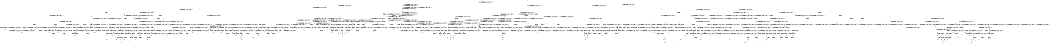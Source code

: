 digraph BCG {
size = "7, 10.5";
center = TRUE;
node [shape = circle];
0 [peripheries = 2];
0 -> 1 [label = "EX !0 !ATOMIC_EXCH_BRANCH (1, +1, TRUE, +1, 1, FALSE) !{}"];
0 -> 2 [label = "EX !2 !ATOMIC_EXCH_BRANCH (1, +1, TRUE, +0, 3, TRUE) !{}"];
0 -> 3 [label = "EX !1 !ATOMIC_EXCH_BRANCH (1, +0, TRUE, +0, 1, TRUE) !{}"];
1 -> 4 [label = "EX !2 !ATOMIC_EXCH_BRANCH (1, +1, TRUE, +0, 3, FALSE) !{0}"];
1 -> 5 [label = "EX !1 !ATOMIC_EXCH_BRANCH (1, +0, TRUE, +0, 1, FALSE) !{0}"];
1 -> 6 [label = "TERMINATE !0"];
2 -> 7 [label = "EX !0 !ATOMIC_EXCH_BRANCH (1, +1, TRUE, +1, 1, TRUE) !{0, 1, 2}"];
2 -> 8 [label = "EX !1 !ATOMIC_EXCH_BRANCH (1, +0, TRUE, +0, 1, FALSE) !{0, 1, 2}"];
2 -> 9 [label = "TERMINATE !2"];
2 -> 10 [label = "EX !0 !ATOMIC_EXCH_BRANCH (1, +1, TRUE, +1, 1, TRUE) !{0, 1, 2}"];
3 -> 11 [label = "EX !1 !ATOMIC_EXCH_BRANCH (1, +0, TRUE, +0, 1, TRUE) !{0, 1}"];
3 -> 12 [label = "EX !0 !ATOMIC_EXCH_BRANCH (1, +1, TRUE, +1, 1, FALSE) !{0, 1}"];
3 -> 13 [label = "EX !2 !ATOMIC_EXCH_BRANCH (1, +1, TRUE, +0, 3, TRUE) !{0, 1}"];
3 -> 14 [label = "EX !0 !ATOMIC_EXCH_BRANCH (1, +1, TRUE, +1, 1, FALSE) !{0, 1}"];
4 -> 15 [label = "EX !2 !ATOMIC_EXCH_BRANCH (1, +0, FALSE, +1, 1, TRUE) !{0, 1, 2}"];
4 -> 16 [label = "EX !1 !ATOMIC_EXCH_BRANCH (1, +0, TRUE, +0, 1, FALSE) !{0, 1, 2}"];
4 -> 17 [label = "TERMINATE !0"];
5 -> 18 [label = "EX !2 !ATOMIC_EXCH_BRANCH (1, +1, TRUE, +0, 3, TRUE) !{0, 1}"];
5 -> 19 [label = "TERMINATE !0"];
5 -> 20 [label = "TERMINATE !1"];
6 -> 21 [label = "EX !2 !ATOMIC_EXCH_BRANCH (1, +1, TRUE, +0, 3, FALSE) !{}"];
6 -> 22 [label = "EX !1 !ATOMIC_EXCH_BRANCH (1, +0, TRUE, +0, 1, FALSE) !{}"];
7 -> 7 [label = "EX !0 !ATOMIC_EXCH_BRANCH (1, +1, TRUE, +1, 1, TRUE) !{0, 1, 2}"];
7 -> 23 [label = "EX !1 !ATOMIC_EXCH_BRANCH (1, +0, TRUE, +0, 1, FALSE) !{0, 1, 2}"];
7 -> 24 [label = "TERMINATE !2"];
7 -> 10 [label = "EX !0 !ATOMIC_EXCH_BRANCH (1, +1, TRUE, +1, 1, TRUE) !{0, 1, 2}"];
8 -> 25 [label = "EX !0 !ATOMIC_EXCH_BRANCH (1, +1, TRUE, +1, 1, FALSE) !{0, 1, 2}"];
8 -> 26 [label = "TERMINATE !2"];
8 -> 27 [label = "TERMINATE !1"];
8 -> 28 [label = "EX !0 !ATOMIC_EXCH_BRANCH (1, +1, TRUE, +1, 1, FALSE) !{0, 1, 2}"];
9 -> 29 [label = "EX !0 !ATOMIC_EXCH_BRANCH (1, +1, TRUE, +1, 1, TRUE) !{0, 1}"];
9 -> 30 [label = "EX !1 !ATOMIC_EXCH_BRANCH (1, +0, TRUE, +0, 1, FALSE) !{0, 1}"];
9 -> 31 [label = "EX !0 !ATOMIC_EXCH_BRANCH (1, +1, TRUE, +1, 1, TRUE) !{0, 1}"];
10 -> 32 [label = "EX !1 !ATOMIC_EXCH_BRANCH (1, +0, TRUE, +0, 1, FALSE) !{0, 1, 2}"];
10 -> 10 [label = "EX !0 !ATOMIC_EXCH_BRANCH (1, +1, TRUE, +1, 1, TRUE) !{0, 1, 2}"];
10 -> 33 [label = "EX !1 !ATOMIC_EXCH_BRANCH (1, +0, TRUE, +0, 1, FALSE) !{0, 1, 2}"];
10 -> 34 [label = "TERMINATE !2"];
11 -> 11 [label = "EX !1 !ATOMIC_EXCH_BRANCH (1, +0, TRUE, +0, 1, TRUE) !{0, 1}"];
11 -> 12 [label = "EX !0 !ATOMIC_EXCH_BRANCH (1, +1, TRUE, +1, 1, FALSE) !{0, 1}"];
11 -> 13 [label = "EX !2 !ATOMIC_EXCH_BRANCH (1, +1, TRUE, +0, 3, TRUE) !{0, 1}"];
11 -> 14 [label = "EX !0 !ATOMIC_EXCH_BRANCH (1, +1, TRUE, +1, 1, FALSE) !{0, 1}"];
12 -> 35 [label = "EX !1 !ATOMIC_EXCH_BRANCH (1, +0, TRUE, +0, 1, FALSE) !{0, 1}"];
12 -> 36 [label = "EX !2 !ATOMIC_EXCH_BRANCH (1, +1, TRUE, +0, 3, FALSE) !{0, 1}"];
12 -> 37 [label = "TERMINATE !0"];
13 -> 8 [label = "EX !1 !ATOMIC_EXCH_BRANCH (1, +0, TRUE, +0, 1, FALSE) !{0, 1, 2}"];
13 -> 38 [label = "EX !0 !ATOMIC_EXCH_BRANCH (1, +1, TRUE, +1, 1, TRUE) !{0, 1, 2}"];
13 -> 39 [label = "TERMINATE !2"];
13 -> 40 [label = "EX !0 !ATOMIC_EXCH_BRANCH (1, +1, TRUE, +1, 1, TRUE) !{0, 1, 2}"];
14 -> 41 [label = "EX !1 !ATOMIC_EXCH_BRANCH (1, +0, TRUE, +0, 1, FALSE) !{0, 1}"];
14 -> 42 [label = "EX !1 !ATOMIC_EXCH_BRANCH (1, +0, TRUE, +0, 1, FALSE) !{0, 1}"];
14 -> 43 [label = "EX !2 !ATOMIC_EXCH_BRANCH (1, +1, TRUE, +0, 3, FALSE) !{0, 1}"];
14 -> 44 [label = "TERMINATE !0"];
15 -> 45 [label = "EX !2 !ATOMIC_EXCH_BRANCH (1, +1, TRUE, +0, 3, FALSE) !{0, 1, 2}"];
15 -> 46 [label = "EX !1 !ATOMIC_EXCH_BRANCH (1, +0, TRUE, +0, 1, FALSE) !{0, 1, 2}"];
15 -> 47 [label = "TERMINATE !0"];
16 -> 48 [label = "EX !2 !ATOMIC_EXCH_BRANCH (1, +0, FALSE, +1, 1, FALSE) !{0, 1, 2}"];
16 -> 49 [label = "TERMINATE !0"];
16 -> 50 [label = "TERMINATE !1"];
17 -> 51 [label = "EX !2 !ATOMIC_EXCH_BRANCH (1, +0, FALSE, +1, 1, TRUE) !{1, 2}"];
17 -> 52 [label = "EX !1 !ATOMIC_EXCH_BRANCH (1, +0, TRUE, +0, 1, FALSE) !{1, 2}"];
17 -> 53 [label = "EX !1 !ATOMIC_EXCH_BRANCH (1, +0, TRUE, +0, 1, FALSE) !{1, 2}"];
18 -> 54 [label = "TERMINATE !0"];
18 -> 55 [label = "TERMINATE !2"];
18 -> 56 [label = "TERMINATE !1"];
19 -> 57 [label = "EX !2 !ATOMIC_EXCH_BRANCH (1, +1, TRUE, +0, 3, TRUE) !{1}"];
19 -> 58 [label = "TERMINATE !1"];
20 -> 59 [label = "EX !2 !ATOMIC_EXCH_BRANCH (1, +1, TRUE, +0, 3, TRUE) !{0}"];
20 -> 60 [label = "TERMINATE !0"];
21 -> 51 [label = "EX !2 !ATOMIC_EXCH_BRANCH (1, +0, FALSE, +1, 1, TRUE) !{1, 2}"];
21 -> 52 [label = "EX !1 !ATOMIC_EXCH_BRANCH (1, +0, TRUE, +0, 1, FALSE) !{1, 2}"];
21 -> 53 [label = "EX !1 !ATOMIC_EXCH_BRANCH (1, +0, TRUE, +0, 1, FALSE) !{1, 2}"];
22 -> 57 [label = "EX !2 !ATOMIC_EXCH_BRANCH (1, +1, TRUE, +0, 3, TRUE) !{1}"];
22 -> 58 [label = "TERMINATE !1"];
23 -> 25 [label = "EX !0 !ATOMIC_EXCH_BRANCH (1, +1, TRUE, +1, 1, FALSE) !{0, 1, 2}"];
23 -> 61 [label = "TERMINATE !2"];
23 -> 62 [label = "TERMINATE !1"];
23 -> 28 [label = "EX !0 !ATOMIC_EXCH_BRANCH (1, +1, TRUE, +1, 1, FALSE) !{0, 1, 2}"];
24 -> 29 [label = "EX !0 !ATOMIC_EXCH_BRANCH (1, +1, TRUE, +1, 1, TRUE) !{0, 1}"];
24 -> 63 [label = "EX !1 !ATOMIC_EXCH_BRANCH (1, +0, TRUE, +0, 1, FALSE) !{0, 1}"];
24 -> 31 [label = "EX !0 !ATOMIC_EXCH_BRANCH (1, +1, TRUE, +1, 1, TRUE) !{0, 1}"];
25 -> 54 [label = "TERMINATE !0"];
25 -> 55 [label = "TERMINATE !2"];
25 -> 56 [label = "TERMINATE !1"];
26 -> 64 [label = "EX !0 !ATOMIC_EXCH_BRANCH (1, +1, TRUE, +1, 1, FALSE) !{0, 1}"];
26 -> 65 [label = "TERMINATE !1"];
26 -> 66 [label = "EX !0 !ATOMIC_EXCH_BRANCH (1, +1, TRUE, +1, 1, FALSE) !{0, 1}"];
27 -> 67 [label = "EX !0 !ATOMIC_EXCH_BRANCH (1, +1, TRUE, +1, 1, FALSE) !{0, 2}"];
27 -> 68 [label = "TERMINATE !2"];
27 -> 69 [label = "EX !0 !ATOMIC_EXCH_BRANCH (1, +1, TRUE, +1, 1, FALSE) !{0, 2}"];
28 -> 70 [label = "TERMINATE !0"];
28 -> 71 [label = "TERMINATE !2"];
28 -> 72 [label = "TERMINATE !1"];
29 -> 29 [label = "EX !0 !ATOMIC_EXCH_BRANCH (1, +1, TRUE, +1, 1, TRUE) !{0, 1}"];
29 -> 63 [label = "EX !1 !ATOMIC_EXCH_BRANCH (1, +0, TRUE, +0, 1, FALSE) !{0, 1}"];
29 -> 31 [label = "EX !0 !ATOMIC_EXCH_BRANCH (1, +1, TRUE, +1, 1, TRUE) !{0, 1}"];
30 -> 64 [label = "EX !0 !ATOMIC_EXCH_BRANCH (1, +1, TRUE, +1, 1, FALSE) !{0, 1}"];
30 -> 65 [label = "TERMINATE !1"];
30 -> 66 [label = "EX !0 !ATOMIC_EXCH_BRANCH (1, +1, TRUE, +1, 1, FALSE) !{0, 1}"];
31 -> 73 [label = "EX !1 !ATOMIC_EXCH_BRANCH (1, +0, TRUE, +0, 1, FALSE) !{0, 1}"];
31 -> 31 [label = "EX !0 !ATOMIC_EXCH_BRANCH (1, +1, TRUE, +1, 1, TRUE) !{0, 1}"];
31 -> 74 [label = "EX !1 !ATOMIC_EXCH_BRANCH (1, +0, TRUE, +0, 1, FALSE) !{0, 1}"];
32 -> 75 [label = "EX !0 !ATOMIC_EXCH_BRANCH (1, +1, TRUE, +1, 1, FALSE) !{0, 1, 2}"];
32 -> 76 [label = "TERMINATE !2"];
32 -> 77 [label = "TERMINATE !1"];
33 -> 28 [label = "EX !0 !ATOMIC_EXCH_BRANCH (1, +1, TRUE, +1, 1, FALSE) !{0, 1, 2}"];
33 -> 78 [label = "TERMINATE !2"];
33 -> 79 [label = "TERMINATE !1"];
34 -> 80 [label = "EX !0 !ATOMIC_EXCH_BRANCH (1, +1, TRUE, +1, 1, TRUE) !{0, 1}"];
34 -> 81 [label = "EX !1 !ATOMIC_EXCH_BRANCH (1, +0, TRUE, +0, 1, FALSE) !{0, 1}"];
35 -> 18 [label = "EX !2 !ATOMIC_EXCH_BRANCH (1, +1, TRUE, +0, 3, TRUE) !{0, 1}"];
35 -> 19 [label = "TERMINATE !0"];
35 -> 20 [label = "TERMINATE !1"];
36 -> 16 [label = "EX !1 !ATOMIC_EXCH_BRANCH (1, +0, TRUE, +0, 1, FALSE) !{0, 1, 2}"];
36 -> 82 [label = "EX !2 !ATOMIC_EXCH_BRANCH (1, +0, FALSE, +1, 1, TRUE) !{0, 1, 2}"];
36 -> 83 [label = "TERMINATE !0"];
37 -> 84 [label = "EX !1 !ATOMIC_EXCH_BRANCH (1, +0, TRUE, +0, 1, FALSE) !{1}"];
37 -> 85 [label = "EX !2 !ATOMIC_EXCH_BRANCH (1, +1, TRUE, +0, 3, FALSE) !{1}"];
37 -> 86 [label = "EX !1 !ATOMIC_EXCH_BRANCH (1, +0, TRUE, +0, 1, FALSE) !{1}"];
38 -> 38 [label = "EX !0 !ATOMIC_EXCH_BRANCH (1, +1, TRUE, +1, 1, TRUE) !{0, 1, 2}"];
38 -> 23 [label = "EX !1 !ATOMIC_EXCH_BRANCH (1, +0, TRUE, +0, 1, FALSE) !{0, 1, 2}"];
38 -> 87 [label = "TERMINATE !2"];
38 -> 40 [label = "EX !0 !ATOMIC_EXCH_BRANCH (1, +1, TRUE, +1, 1, TRUE) !{0, 1, 2}"];
39 -> 30 [label = "EX !1 !ATOMIC_EXCH_BRANCH (1, +0, TRUE, +0, 1, FALSE) !{0, 1}"];
39 -> 88 [label = "EX !0 !ATOMIC_EXCH_BRANCH (1, +1, TRUE, +1, 1, TRUE) !{0, 1}"];
39 -> 89 [label = "EX !0 !ATOMIC_EXCH_BRANCH (1, +1, TRUE, +1, 1, TRUE) !{0, 1}"];
40 -> 32 [label = "EX !1 !ATOMIC_EXCH_BRANCH (1, +0, TRUE, +0, 1, FALSE) !{0, 1, 2}"];
40 -> 40 [label = "EX !0 !ATOMIC_EXCH_BRANCH (1, +1, TRUE, +1, 1, TRUE) !{0, 1, 2}"];
40 -> 33 [label = "EX !1 !ATOMIC_EXCH_BRANCH (1, +0, TRUE, +0, 1, FALSE) !{0, 1, 2}"];
40 -> 90 [label = "TERMINATE !2"];
41 -> 91 [label = "EX !2 !ATOMIC_EXCH_BRANCH (1, +1, TRUE, +0, 3, TRUE) !{0, 1}"];
41 -> 92 [label = "TERMINATE !0"];
41 -> 93 [label = "TERMINATE !1"];
42 -> 94 [label = "EX !2 !ATOMIC_EXCH_BRANCH (1, +1, TRUE, +0, 3, TRUE) !{0, 1}"];
42 -> 95 [label = "TERMINATE !0"];
42 -> 96 [label = "TERMINATE !1"];
43 -> 97 [label = "EX !1 !ATOMIC_EXCH_BRANCH (1, +0, TRUE, +0, 1, FALSE) !{0, 1, 2}"];
43 -> 98 [label = "EX !2 !ATOMIC_EXCH_BRANCH (1, +0, FALSE, +1, 1, TRUE) !{0, 1, 2}"];
43 -> 99 [label = "TERMINATE !0"];
44 -> 100 [label = "EX !1 !ATOMIC_EXCH_BRANCH (1, +0, TRUE, +0, 1, FALSE) !{1}"];
44 -> 101 [label = "EX !2 !ATOMIC_EXCH_BRANCH (1, +1, TRUE, +0, 3, FALSE) !{1}"];
45 -> 15 [label = "EX !2 !ATOMIC_EXCH_BRANCH (1, +0, FALSE, +1, 1, TRUE) !{0, 1, 2}"];
45 -> 16 [label = "EX !1 !ATOMIC_EXCH_BRANCH (1, +0, TRUE, +0, 1, FALSE) !{0, 1, 2}"];
45 -> 17 [label = "TERMINATE !0"];
46 -> 25 [label = "EX !2 !ATOMIC_EXCH_BRANCH (1, +1, TRUE, +0, 3, TRUE) !{0, 1, 2}"];
46 -> 102 [label = "TERMINATE !0"];
46 -> 103 [label = "TERMINATE !1"];
47 -> 104 [label = "EX !2 !ATOMIC_EXCH_BRANCH (1, +1, TRUE, +0, 3, FALSE) !{1, 2}"];
47 -> 105 [label = "EX !1 !ATOMIC_EXCH_BRANCH (1, +0, TRUE, +0, 1, FALSE) !{1, 2}"];
47 -> 106 [label = "EX !1 !ATOMIC_EXCH_BRANCH (1, +0, TRUE, +0, 1, FALSE) !{1, 2}"];
48 -> 107 [label = "TERMINATE !0"];
48 -> 108 [label = "TERMINATE !2"];
48 -> 109 [label = "TERMINATE !1"];
49 -> 110 [label = "EX !2 !ATOMIC_EXCH_BRANCH (1, +0, FALSE, +1, 1, FALSE) !{1, 2}"];
49 -> 111 [label = "TERMINATE !1"];
50 -> 112 [label = "EX !2 !ATOMIC_EXCH_BRANCH (1, +0, FALSE, +1, 1, FALSE) !{0, 2}"];
50 -> 113 [label = "TERMINATE !0"];
51 -> 104 [label = "EX !2 !ATOMIC_EXCH_BRANCH (1, +1, TRUE, +0, 3, FALSE) !{1, 2}"];
51 -> 105 [label = "EX !1 !ATOMIC_EXCH_BRANCH (1, +0, TRUE, +0, 1, FALSE) !{1, 2}"];
51 -> 106 [label = "EX !1 !ATOMIC_EXCH_BRANCH (1, +0, TRUE, +0, 1, FALSE) !{1, 2}"];
52 -> 110 [label = "EX !2 !ATOMIC_EXCH_BRANCH (1, +0, FALSE, +1, 1, FALSE) !{1, 2}"];
52 -> 111 [label = "TERMINATE !1"];
53 -> 114 [label = "EX !2 !ATOMIC_EXCH_BRANCH (1, +0, FALSE, +1, 1, FALSE) !{1, 2}"];
53 -> 115 [label = "EX !2 !ATOMIC_EXCH_BRANCH (1, +0, FALSE, +1, 1, FALSE) !{1, 2}"];
53 -> 116 [label = "TERMINATE !1"];
54 -> 117 [label = "TERMINATE !2"];
54 -> 118 [label = "TERMINATE !1"];
55 -> 119 [label = "TERMINATE !0"];
55 -> 120 [label = "TERMINATE !1"];
56 -> 121 [label = "TERMINATE !0"];
56 -> 122 [label = "TERMINATE !2"];
57 -> 117 [label = "TERMINATE !2"];
57 -> 118 [label = "TERMINATE !1"];
58 -> 123 [label = "EX !2 !ATOMIC_EXCH_BRANCH (1, +1, TRUE, +0, 3, TRUE) !{}"];
59 -> 121 [label = "TERMINATE !0"];
59 -> 122 [label = "TERMINATE !2"];
60 -> 123 [label = "EX !2 !ATOMIC_EXCH_BRANCH (1, +1, TRUE, +0, 3, TRUE) !{}"];
61 -> 64 [label = "EX !0 !ATOMIC_EXCH_BRANCH (1, +1, TRUE, +1, 1, FALSE) !{0, 1}"];
61 -> 124 [label = "TERMINATE !1"];
61 -> 66 [label = "EX !0 !ATOMIC_EXCH_BRANCH (1, +1, TRUE, +1, 1, FALSE) !{0, 1}"];
62 -> 67 [label = "EX !0 !ATOMIC_EXCH_BRANCH (1, +1, TRUE, +1, 1, FALSE) !{0, 2}"];
62 -> 125 [label = "TERMINATE !2"];
62 -> 69 [label = "EX !0 !ATOMIC_EXCH_BRANCH (1, +1, TRUE, +1, 1, FALSE) !{0, 2}"];
63 -> 64 [label = "EX !0 !ATOMIC_EXCH_BRANCH (1, +1, TRUE, +1, 1, FALSE) !{0, 1}"];
63 -> 124 [label = "TERMINATE !1"];
63 -> 66 [label = "EX !0 !ATOMIC_EXCH_BRANCH (1, +1, TRUE, +1, 1, FALSE) !{0, 1}"];
64 -> 119 [label = "TERMINATE !0"];
64 -> 120 [label = "TERMINATE !1"];
65 -> 126 [label = "EX !0 !ATOMIC_EXCH_BRANCH (1, +1, TRUE, +1, 1, FALSE) !{0}"];
65 -> 127 [label = "EX !0 !ATOMIC_EXCH_BRANCH (1, +1, TRUE, +1, 1, FALSE) !{0}"];
66 -> 128 [label = "TERMINATE !0"];
66 -> 129 [label = "TERMINATE !1"];
67 -> 121 [label = "TERMINATE !0"];
67 -> 122 [label = "TERMINATE !2"];
68 -> 126 [label = "EX !0 !ATOMIC_EXCH_BRANCH (1, +1, TRUE, +1, 1, FALSE) !{0}"];
68 -> 127 [label = "EX !0 !ATOMIC_EXCH_BRANCH (1, +1, TRUE, +1, 1, FALSE) !{0}"];
69 -> 130 [label = "TERMINATE !0"];
69 -> 131 [label = "TERMINATE !2"];
70 -> 132 [label = "TERMINATE !2"];
70 -> 133 [label = "TERMINATE !1"];
71 -> 134 [label = "TERMINATE !0"];
71 -> 135 [label = "TERMINATE !1"];
72 -> 136 [label = "TERMINATE !0"];
72 -> 137 [label = "TERMINATE !2"];
73 -> 138 [label = "EX !0 !ATOMIC_EXCH_BRANCH (1, +1, TRUE, +1, 1, FALSE) !{0, 1}"];
73 -> 139 [label = "TERMINATE !1"];
73 -> 66 [label = "EX !0 !ATOMIC_EXCH_BRANCH (1, +1, TRUE, +1, 1, FALSE) !{0, 1}"];
74 -> 66 [label = "EX !0 !ATOMIC_EXCH_BRANCH (1, +1, TRUE, +1, 1, FALSE) !{0, 1}"];
74 -> 140 [label = "TERMINATE !1"];
75 -> 141 [label = "TERMINATE !0"];
75 -> 142 [label = "TERMINATE !2"];
75 -> 143 [label = "TERMINATE !1"];
76 -> 144 [label = "EX !0 !ATOMIC_EXCH_BRANCH (1, +1, TRUE, +1, 1, FALSE) !{0, 1}"];
76 -> 145 [label = "TERMINATE !1"];
77 -> 146 [label = "EX !0 !ATOMIC_EXCH_BRANCH (1, +1, TRUE, +1, 1, FALSE) !{0, 2}"];
77 -> 147 [label = "TERMINATE !2"];
78 -> 148 [label = "EX !0 !ATOMIC_EXCH_BRANCH (1, +1, TRUE, +1, 1, FALSE) !{0, 1}"];
78 -> 149 [label = "TERMINATE !1"];
79 -> 150 [label = "EX !0 !ATOMIC_EXCH_BRANCH (1, +1, TRUE, +1, 1, FALSE) !{0, 2}"];
79 -> 151 [label = "TERMINATE !2"];
80 -> 80 [label = "EX !0 !ATOMIC_EXCH_BRANCH (1, +1, TRUE, +1, 1, TRUE) !{0, 1}"];
80 -> 81 [label = "EX !1 !ATOMIC_EXCH_BRANCH (1, +0, TRUE, +0, 1, FALSE) !{0, 1}"];
81 -> 148 [label = "EX !0 !ATOMIC_EXCH_BRANCH (1, +1, TRUE, +1, 1, FALSE) !{0, 1}"];
81 -> 149 [label = "TERMINATE !1"];
82 -> 46 [label = "EX !1 !ATOMIC_EXCH_BRANCH (1, +0, TRUE, +0, 1, FALSE) !{0, 1, 2}"];
82 -> 152 [label = "EX !2 !ATOMIC_EXCH_BRANCH (1, +1, TRUE, +0, 3, FALSE) !{0, 1, 2}"];
82 -> 153 [label = "TERMINATE !0"];
83 -> 52 [label = "EX !1 !ATOMIC_EXCH_BRANCH (1, +0, TRUE, +0, 1, FALSE) !{1, 2}"];
83 -> 154 [label = "EX !2 !ATOMIC_EXCH_BRANCH (1, +0, FALSE, +1, 1, TRUE) !{1, 2}"];
83 -> 53 [label = "EX !1 !ATOMIC_EXCH_BRANCH (1, +0, TRUE, +0, 1, FALSE) !{1, 2}"];
84 -> 57 [label = "EX !2 !ATOMIC_EXCH_BRANCH (1, +1, TRUE, +0, 3, TRUE) !{1}"];
84 -> 58 [label = "TERMINATE !1"];
85 -> 52 [label = "EX !1 !ATOMIC_EXCH_BRANCH (1, +0, TRUE, +0, 1, FALSE) !{1, 2}"];
85 -> 154 [label = "EX !2 !ATOMIC_EXCH_BRANCH (1, +0, FALSE, +1, 1, TRUE) !{1, 2}"];
85 -> 53 [label = "EX !1 !ATOMIC_EXCH_BRANCH (1, +0, TRUE, +0, 1, FALSE) !{1, 2}"];
86 -> 155 [label = "EX !2 !ATOMIC_EXCH_BRANCH (1, +1, TRUE, +0, 3, TRUE) !{1}"];
86 -> 156 [label = "TERMINATE !1"];
87 -> 88 [label = "EX !0 !ATOMIC_EXCH_BRANCH (1, +1, TRUE, +1, 1, TRUE) !{0, 1}"];
87 -> 63 [label = "EX !1 !ATOMIC_EXCH_BRANCH (1, +0, TRUE, +0, 1, FALSE) !{0, 1}"];
87 -> 89 [label = "EX !0 !ATOMIC_EXCH_BRANCH (1, +1, TRUE, +1, 1, TRUE) !{0, 1}"];
88 -> 88 [label = "EX !0 !ATOMIC_EXCH_BRANCH (1, +1, TRUE, +1, 1, TRUE) !{0, 1}"];
88 -> 63 [label = "EX !1 !ATOMIC_EXCH_BRANCH (1, +0, TRUE, +0, 1, FALSE) !{0, 1}"];
88 -> 89 [label = "EX !0 !ATOMIC_EXCH_BRANCH (1, +1, TRUE, +1, 1, TRUE) !{0, 1}"];
89 -> 73 [label = "EX !1 !ATOMIC_EXCH_BRANCH (1, +0, TRUE, +0, 1, FALSE) !{0, 1}"];
89 -> 89 [label = "EX !0 !ATOMIC_EXCH_BRANCH (1, +1, TRUE, +1, 1, TRUE) !{0, 1}"];
89 -> 74 [label = "EX !1 !ATOMIC_EXCH_BRANCH (1, +0, TRUE, +0, 1, FALSE) !{0, 1}"];
90 -> 157 [label = "EX !0 !ATOMIC_EXCH_BRANCH (1, +1, TRUE, +1, 1, TRUE) !{0, 1}"];
90 -> 81 [label = "EX !1 !ATOMIC_EXCH_BRANCH (1, +0, TRUE, +0, 1, FALSE) !{0, 1}"];
91 -> 158 [label = "TERMINATE !0"];
91 -> 159 [label = "TERMINATE !2"];
91 -> 160 [label = "TERMINATE !1"];
92 -> 161 [label = "EX !2 !ATOMIC_EXCH_BRANCH (1, +1, TRUE, +0, 3, TRUE) !{1}"];
92 -> 162 [label = "TERMINATE !1"];
93 -> 163 [label = "EX !2 !ATOMIC_EXCH_BRANCH (1, +1, TRUE, +0, 3, TRUE) !{0}"];
93 -> 164 [label = "TERMINATE !0"];
94 -> 165 [label = "TERMINATE !0"];
94 -> 166 [label = "TERMINATE !2"];
94 -> 167 [label = "TERMINATE !1"];
95 -> 168 [label = "EX !2 !ATOMIC_EXCH_BRANCH (1, +1, TRUE, +0, 3, TRUE) !{1}"];
95 -> 169 [label = "TERMINATE !1"];
96 -> 170 [label = "EX !2 !ATOMIC_EXCH_BRANCH (1, +1, TRUE, +0, 3, TRUE) !{0}"];
96 -> 171 [label = "TERMINATE !0"];
97 -> 172 [label = "EX !2 !ATOMIC_EXCH_BRANCH (1, +0, FALSE, +1, 1, FALSE) !{0, 1, 2}"];
97 -> 173 [label = "TERMINATE !0"];
97 -> 174 [label = "TERMINATE !1"];
98 -> 175 [label = "EX !1 !ATOMIC_EXCH_BRANCH (1, +0, TRUE, +0, 1, FALSE) !{0, 1, 2}"];
98 -> 176 [label = "EX !2 !ATOMIC_EXCH_BRANCH (1, +1, TRUE, +0, 3, FALSE) !{0, 1, 2}"];
98 -> 177 [label = "TERMINATE !0"];
99 -> 178 [label = "EX !1 !ATOMIC_EXCH_BRANCH (1, +0, TRUE, +0, 1, FALSE) !{1, 2}"];
99 -> 179 [label = "EX !2 !ATOMIC_EXCH_BRANCH (1, +0, FALSE, +1, 1, TRUE) !{1, 2}"];
100 -> 168 [label = "EX !2 !ATOMIC_EXCH_BRANCH (1, +1, TRUE, +0, 3, TRUE) !{1}"];
100 -> 169 [label = "TERMINATE !1"];
101 -> 178 [label = "EX !1 !ATOMIC_EXCH_BRANCH (1, +0, TRUE, +0, 1, FALSE) !{1, 2}"];
101 -> 179 [label = "EX !2 !ATOMIC_EXCH_BRANCH (1, +0, FALSE, +1, 1, TRUE) !{1, 2}"];
102 -> 180 [label = "EX !2 !ATOMIC_EXCH_BRANCH (1, +1, TRUE, +0, 3, TRUE) !{1, 2}"];
102 -> 181 [label = "TERMINATE !1"];
103 -> 67 [label = "EX !2 !ATOMIC_EXCH_BRANCH (1, +1, TRUE, +0, 3, TRUE) !{0, 2}"];
103 -> 182 [label = "TERMINATE !0"];
104 -> 51 [label = "EX !2 !ATOMIC_EXCH_BRANCH (1, +0, FALSE, +1, 1, TRUE) !{1, 2}"];
104 -> 52 [label = "EX !1 !ATOMIC_EXCH_BRANCH (1, +0, TRUE, +0, 1, FALSE) !{1, 2}"];
104 -> 53 [label = "EX !1 !ATOMIC_EXCH_BRANCH (1, +0, TRUE, +0, 1, FALSE) !{1, 2}"];
105 -> 180 [label = "EX !2 !ATOMIC_EXCH_BRANCH (1, +1, TRUE, +0, 3, TRUE) !{1, 2}"];
105 -> 181 [label = "TERMINATE !1"];
106 -> 183 [label = "EX !2 !ATOMIC_EXCH_BRANCH (1, +1, TRUE, +0, 3, TRUE) !{1, 2}"];
106 -> 184 [label = "EX !2 !ATOMIC_EXCH_BRANCH (1, +1, TRUE, +0, 3, TRUE) !{1, 2}"];
106 -> 185 [label = "TERMINATE !1"];
107 -> 186 [label = "TERMINATE !2"];
107 -> 187 [label = "TERMINATE !1"];
108 -> 188 [label = "TERMINATE !0"];
108 -> 189 [label = "TERMINATE !1"];
109 -> 190 [label = "TERMINATE !0"];
109 -> 191 [label = "TERMINATE !2"];
110 -> 186 [label = "TERMINATE !2"];
110 -> 187 [label = "TERMINATE !1"];
111 -> 192 [label = "EX !2 !ATOMIC_EXCH_BRANCH (1, +0, FALSE, +1, 1, FALSE) !{2}"];
111 -> 193 [label = "EX !2 !ATOMIC_EXCH_BRANCH (1, +0, FALSE, +1, 1, FALSE) !{2}"];
112 -> 190 [label = "TERMINATE !0"];
112 -> 191 [label = "TERMINATE !2"];
113 -> 192 [label = "EX !2 !ATOMIC_EXCH_BRANCH (1, +0, FALSE, +1, 1, FALSE) !{2}"];
113 -> 193 [label = "EX !2 !ATOMIC_EXCH_BRANCH (1, +0, FALSE, +1, 1, FALSE) !{2}"];
114 -> 194 [label = "TERMINATE !2"];
114 -> 195 [label = "TERMINATE !1"];
115 -> 196 [label = "TERMINATE !2"];
115 -> 197 [label = "TERMINATE !1"];
116 -> 198 [label = "EX !2 !ATOMIC_EXCH_BRANCH (1, +0, FALSE, +1, 1, FALSE) !{2}"];
117 -> 199 [label = "TERMINATE !1"];
118 -> 200 [label = "TERMINATE !2"];
119 -> 199 [label = "TERMINATE !1"];
120 -> 201 [label = "TERMINATE !0"];
121 -> 200 [label = "TERMINATE !2"];
122 -> 201 [label = "TERMINATE !0"];
123 -> 200 [label = "TERMINATE !2"];
124 -> 126 [label = "EX !0 !ATOMIC_EXCH_BRANCH (1, +1, TRUE, +1, 1, FALSE) !{0}"];
124 -> 127 [label = "EX !0 !ATOMIC_EXCH_BRANCH (1, +1, TRUE, +1, 1, FALSE) !{0}"];
125 -> 126 [label = "EX !0 !ATOMIC_EXCH_BRANCH (1, +1, TRUE, +1, 1, FALSE) !{0}"];
125 -> 127 [label = "EX !0 !ATOMIC_EXCH_BRANCH (1, +1, TRUE, +1, 1, FALSE) !{0}"];
126 -> 201 [label = "TERMINATE !0"];
127 -> 202 [label = "TERMINATE !0"];
128 -> 203 [label = "TERMINATE !1"];
129 -> 204 [label = "TERMINATE !0"];
130 -> 205 [label = "TERMINATE !2"];
131 -> 206 [label = "TERMINATE !0"];
132 -> 207 [label = "TERMINATE !1"];
133 -> 208 [label = "TERMINATE !2"];
134 -> 207 [label = "TERMINATE !1"];
135 -> 209 [label = "TERMINATE !0"];
136 -> 208 [label = "TERMINATE !2"];
137 -> 209 [label = "TERMINATE !0"];
138 -> 210 [label = "TERMINATE !0"];
138 -> 211 [label = "TERMINATE !1"];
139 -> 212 [label = "EX !0 !ATOMIC_EXCH_BRANCH (1, +1, TRUE, +1, 1, FALSE) !{0}"];
140 -> 213 [label = "EX !0 !ATOMIC_EXCH_BRANCH (1, +1, TRUE, +1, 1, FALSE) !{0}"];
141 -> 214 [label = "TERMINATE !2"];
141 -> 215 [label = "TERMINATE !1"];
142 -> 216 [label = "TERMINATE !0"];
142 -> 217 [label = "TERMINATE !1"];
143 -> 218 [label = "TERMINATE !0"];
143 -> 219 [label = "TERMINATE !2"];
144 -> 216 [label = "TERMINATE !0"];
144 -> 217 [label = "TERMINATE !1"];
145 -> 220 [label = "EX !0 !ATOMIC_EXCH_BRANCH (1, +1, TRUE, +1, 1, FALSE) !{0}"];
146 -> 218 [label = "TERMINATE !0"];
146 -> 219 [label = "TERMINATE !2"];
147 -> 220 [label = "EX !0 !ATOMIC_EXCH_BRANCH (1, +1, TRUE, +1, 1, FALSE) !{0}"];
148 -> 134 [label = "TERMINATE !0"];
148 -> 135 [label = "TERMINATE !1"];
149 -> 221 [label = "EX !0 !ATOMIC_EXCH_BRANCH (1, +1, TRUE, +1, 1, FALSE) !{0}"];
150 -> 136 [label = "TERMINATE !0"];
150 -> 137 [label = "TERMINATE !2"];
151 -> 221 [label = "EX !0 !ATOMIC_EXCH_BRANCH (1, +1, TRUE, +1, 1, FALSE) !{0}"];
152 -> 16 [label = "EX !1 !ATOMIC_EXCH_BRANCH (1, +0, TRUE, +0, 1, FALSE) !{0, 1, 2}"];
152 -> 82 [label = "EX !2 !ATOMIC_EXCH_BRANCH (1, +0, FALSE, +1, 1, TRUE) !{0, 1, 2}"];
152 -> 83 [label = "TERMINATE !0"];
153 -> 105 [label = "EX !1 !ATOMIC_EXCH_BRANCH (1, +0, TRUE, +0, 1, FALSE) !{1, 2}"];
153 -> 222 [label = "EX !2 !ATOMIC_EXCH_BRANCH (1, +1, TRUE, +0, 3, FALSE) !{1, 2}"];
153 -> 106 [label = "EX !1 !ATOMIC_EXCH_BRANCH (1, +0, TRUE, +0, 1, FALSE) !{1, 2}"];
154 -> 105 [label = "EX !1 !ATOMIC_EXCH_BRANCH (1, +0, TRUE, +0, 1, FALSE) !{1, 2}"];
154 -> 222 [label = "EX !2 !ATOMIC_EXCH_BRANCH (1, +1, TRUE, +0, 3, FALSE) !{1, 2}"];
154 -> 106 [label = "EX !1 !ATOMIC_EXCH_BRANCH (1, +0, TRUE, +0, 1, FALSE) !{1, 2}"];
155 -> 223 [label = "TERMINATE !2"];
155 -> 224 [label = "TERMINATE !1"];
156 -> 225 [label = "EX !2 !ATOMIC_EXCH_BRANCH (1, +1, TRUE, +0, 3, TRUE) !{}"];
157 -> 157 [label = "EX !0 !ATOMIC_EXCH_BRANCH (1, +1, TRUE, +1, 1, TRUE) !{0, 1}"];
157 -> 81 [label = "EX !1 !ATOMIC_EXCH_BRANCH (1, +0, TRUE, +0, 1, FALSE) !{0, 1}"];
158 -> 226 [label = "TERMINATE !2"];
158 -> 227 [label = "TERMINATE !1"];
159 -> 210 [label = "TERMINATE !0"];
159 -> 211 [label = "TERMINATE !1"];
160 -> 228 [label = "TERMINATE !0"];
160 -> 229 [label = "TERMINATE !2"];
161 -> 226 [label = "TERMINATE !2"];
161 -> 227 [label = "TERMINATE !1"];
162 -> 230 [label = "EX !2 !ATOMIC_EXCH_BRANCH (1, +1, TRUE, +0, 3, TRUE) !{}"];
163 -> 228 [label = "TERMINATE !0"];
163 -> 229 [label = "TERMINATE !2"];
164 -> 230 [label = "EX !2 !ATOMIC_EXCH_BRANCH (1, +1, TRUE, +0, 3, TRUE) !{}"];
165 -> 231 [label = "TERMINATE !2"];
165 -> 232 [label = "TERMINATE !1"];
166 -> 128 [label = "TERMINATE !0"];
166 -> 129 [label = "TERMINATE !1"];
167 -> 233 [label = "TERMINATE !0"];
167 -> 234 [label = "TERMINATE !2"];
168 -> 231 [label = "TERMINATE !2"];
168 -> 232 [label = "TERMINATE !1"];
169 -> 235 [label = "EX !2 !ATOMIC_EXCH_BRANCH (1, +1, TRUE, +0, 3, TRUE) !{}"];
170 -> 233 [label = "TERMINATE !0"];
170 -> 234 [label = "TERMINATE !2"];
171 -> 235 [label = "EX !2 !ATOMIC_EXCH_BRANCH (1, +1, TRUE, +0, 3, TRUE) !{}"];
172 -> 236 [label = "TERMINATE !0"];
172 -> 237 [label = "TERMINATE !2"];
172 -> 238 [label = "TERMINATE !1"];
173 -> 239 [label = "EX !2 !ATOMIC_EXCH_BRANCH (1, +0, FALSE, +1, 1, FALSE) !{1, 2}"];
173 -> 240 [label = "TERMINATE !1"];
174 -> 241 [label = "EX !2 !ATOMIC_EXCH_BRANCH (1, +0, FALSE, +1, 1, FALSE) !{0, 2}"];
174 -> 242 [label = "TERMINATE !0"];
175 -> 243 [label = "EX !2 !ATOMIC_EXCH_BRANCH (1, +1, TRUE, +0, 3, TRUE) !{0, 1, 2}"];
175 -> 244 [label = "TERMINATE !0"];
175 -> 245 [label = "TERMINATE !1"];
176 -> 97 [label = "EX !1 !ATOMIC_EXCH_BRANCH (1, +0, TRUE, +0, 1, FALSE) !{0, 1, 2}"];
176 -> 98 [label = "EX !2 !ATOMIC_EXCH_BRANCH (1, +0, FALSE, +1, 1, TRUE) !{0, 1, 2}"];
176 -> 99 [label = "TERMINATE !0"];
177 -> 246 [label = "EX !1 !ATOMIC_EXCH_BRANCH (1, +0, TRUE, +0, 1, FALSE) !{1, 2}"];
177 -> 247 [label = "EX !2 !ATOMIC_EXCH_BRANCH (1, +1, TRUE, +0, 3, FALSE) !{1, 2}"];
178 -> 239 [label = "EX !2 !ATOMIC_EXCH_BRANCH (1, +0, FALSE, +1, 1, FALSE) !{1, 2}"];
178 -> 240 [label = "TERMINATE !1"];
179 -> 246 [label = "EX !1 !ATOMIC_EXCH_BRANCH (1, +0, TRUE, +0, 1, FALSE) !{1, 2}"];
179 -> 247 [label = "EX !2 !ATOMIC_EXCH_BRANCH (1, +1, TRUE, +0, 3, FALSE) !{1, 2}"];
180 -> 117 [label = "TERMINATE !2"];
180 -> 118 [label = "TERMINATE !1"];
181 -> 248 [label = "EX !2 !ATOMIC_EXCH_BRANCH (1, +1, TRUE, +0, 3, TRUE) !{2}"];
181 -> 249 [label = "EX !2 !ATOMIC_EXCH_BRANCH (1, +1, TRUE, +0, 3, TRUE) !{2}"];
182 -> 248 [label = "EX !2 !ATOMIC_EXCH_BRANCH (1, +1, TRUE, +0, 3, TRUE) !{2}"];
182 -> 249 [label = "EX !2 !ATOMIC_EXCH_BRANCH (1, +1, TRUE, +0, 3, TRUE) !{2}"];
183 -> 250 [label = "TERMINATE !2"];
183 -> 251 [label = "TERMINATE !1"];
184 -> 252 [label = "TERMINATE !2"];
184 -> 253 [label = "TERMINATE !1"];
185 -> 254 [label = "EX !2 !ATOMIC_EXCH_BRANCH (1, +1, TRUE, +0, 3, TRUE) !{2}"];
186 -> 255 [label = "TERMINATE !1"];
187 -> 256 [label = "TERMINATE !2"];
188 -> 255 [label = "TERMINATE !1"];
189 -> 257 [label = "TERMINATE !0"];
190 -> 256 [label = "TERMINATE !2"];
191 -> 257 [label = "TERMINATE !0"];
192 -> 256 [label = "TERMINATE !2"];
193 -> 258 [label = "TERMINATE !2"];
194 -> 259 [label = "TERMINATE !1"];
195 -> 260 [label = "TERMINATE !2"];
196 -> 261 [label = "TERMINATE !1"];
197 -> 262 [label = "TERMINATE !2"];
198 -> 262 [label = "TERMINATE !2"];
199 -> 263 [label = "exit"];
200 -> 263 [label = "exit"];
201 -> 263 [label = "exit"];
202 -> 264 [label = "exit"];
203 -> 265 [label = "exit"];
204 -> 265 [label = "exit"];
205 -> 266 [label = "exit"];
206 -> 266 [label = "exit"];
207 -> 267 [label = "exit"];
208 -> 267 [label = "exit"];
209 -> 267 [label = "exit"];
210 -> 268 [label = "TERMINATE !1"];
211 -> 269 [label = "TERMINATE !0"];
212 -> 269 [label = "TERMINATE !0"];
213 -> 204 [label = "TERMINATE !0"];
214 -> 270 [label = "TERMINATE !1"];
215 -> 271 [label = "TERMINATE !2"];
216 -> 270 [label = "TERMINATE !1"];
217 -> 272 [label = "TERMINATE !0"];
218 -> 271 [label = "TERMINATE !2"];
219 -> 272 [label = "TERMINATE !0"];
220 -> 272 [label = "TERMINATE !0"];
221 -> 209 [label = "TERMINATE !0"];
222 -> 52 [label = "EX !1 !ATOMIC_EXCH_BRANCH (1, +0, TRUE, +0, 1, FALSE) !{1, 2}"];
222 -> 154 [label = "EX !2 !ATOMIC_EXCH_BRANCH (1, +0, FALSE, +1, 1, TRUE) !{1, 2}"];
222 -> 53 [label = "EX !1 !ATOMIC_EXCH_BRANCH (1, +0, TRUE, +0, 1, FALSE) !{1, 2}"];
223 -> 273 [label = "TERMINATE !1"];
224 -> 274 [label = "TERMINATE !2"];
225 -> 274 [label = "TERMINATE !2"];
226 -> 268 [label = "TERMINATE !1"];
227 -> 275 [label = "TERMINATE !2"];
228 -> 275 [label = "TERMINATE !2"];
229 -> 269 [label = "TERMINATE !0"];
230 -> 275 [label = "TERMINATE !2"];
231 -> 203 [label = "TERMINATE !1"];
232 -> 276 [label = "TERMINATE !2"];
233 -> 276 [label = "TERMINATE !2"];
234 -> 204 [label = "TERMINATE !0"];
235 -> 276 [label = "TERMINATE !2"];
236 -> 277 [label = "TERMINATE !2"];
236 -> 278 [label = "TERMINATE !1"];
237 -> 279 [label = "TERMINATE !0"];
237 -> 280 [label = "TERMINATE !1"];
238 -> 281 [label = "TERMINATE !0"];
238 -> 282 [label = "TERMINATE !2"];
239 -> 277 [label = "TERMINATE !2"];
239 -> 278 [label = "TERMINATE !1"];
240 -> 283 [label = "EX !2 !ATOMIC_EXCH_BRANCH (1, +0, FALSE, +1, 1, FALSE) !{2}"];
241 -> 281 [label = "TERMINATE !0"];
241 -> 282 [label = "TERMINATE !2"];
242 -> 283 [label = "EX !2 !ATOMIC_EXCH_BRANCH (1, +0, FALSE, +1, 1, FALSE) !{2}"];
243 -> 165 [label = "TERMINATE !0"];
243 -> 166 [label = "TERMINATE !2"];
243 -> 167 [label = "TERMINATE !1"];
244 -> 284 [label = "EX !2 !ATOMIC_EXCH_BRANCH (1, +1, TRUE, +0, 3, TRUE) !{1, 2}"];
244 -> 285 [label = "TERMINATE !1"];
245 -> 286 [label = "EX !2 !ATOMIC_EXCH_BRANCH (1, +1, TRUE, +0, 3, TRUE) !{0, 2}"];
245 -> 287 [label = "TERMINATE !0"];
246 -> 284 [label = "EX !2 !ATOMIC_EXCH_BRANCH (1, +1, TRUE, +0, 3, TRUE) !{1, 2}"];
246 -> 285 [label = "TERMINATE !1"];
247 -> 178 [label = "EX !1 !ATOMIC_EXCH_BRANCH (1, +0, TRUE, +0, 1, FALSE) !{1, 2}"];
247 -> 179 [label = "EX !2 !ATOMIC_EXCH_BRANCH (1, +0, FALSE, +1, 1, TRUE) !{1, 2}"];
248 -> 200 [label = "TERMINATE !2"];
249 -> 288 [label = "TERMINATE !2"];
250 -> 289 [label = "TERMINATE !1"];
251 -> 290 [label = "TERMINATE !2"];
252 -> 291 [label = "TERMINATE !1"];
253 -> 292 [label = "TERMINATE !2"];
254 -> 292 [label = "TERMINATE !2"];
255 -> 263 [label = "exit"];
256 -> 263 [label = "exit"];
257 -> 263 [label = "exit"];
258 -> 293 [label = "exit"];
259 -> 294 [label = "exit"];
260 -> 294 [label = "exit"];
261 -> 295 [label = "exit"];
262 -> 295 [label = "exit"];
268 -> 296 [label = "exit"];
269 -> 296 [label = "exit"];
270 -> 297 [label = "exit"];
271 -> 297 [label = "exit"];
272 -> 297 [label = "exit"];
273 -> 298 [label = "exit"];
274 -> 298 [label = "exit"];
275 -> 296 [label = "exit"];
276 -> 265 [label = "exit"];
277 -> 299 [label = "TERMINATE !1"];
278 -> 300 [label = "TERMINATE !2"];
279 -> 299 [label = "TERMINATE !1"];
280 -> 301 [label = "TERMINATE !0"];
281 -> 300 [label = "TERMINATE !2"];
282 -> 301 [label = "TERMINATE !0"];
283 -> 300 [label = "TERMINATE !2"];
284 -> 231 [label = "TERMINATE !2"];
284 -> 232 [label = "TERMINATE !1"];
285 -> 302 [label = "EX !2 !ATOMIC_EXCH_BRANCH (1, +1, TRUE, +0, 3, TRUE) !{2}"];
286 -> 233 [label = "TERMINATE !0"];
286 -> 234 [label = "TERMINATE !2"];
287 -> 302 [label = "EX !2 !ATOMIC_EXCH_BRANCH (1, +1, TRUE, +0, 3, TRUE) !{2}"];
288 -> 293 [label = "exit"];
289 -> 294 [label = "exit"];
290 -> 294 [label = "exit"];
291 -> 295 [label = "exit"];
292 -> 295 [label = "exit"];
299 -> 265 [label = "exit"];
300 -> 265 [label = "exit"];
301 -> 265 [label = "exit"];
302 -> 276 [label = "TERMINATE !2"];
}
